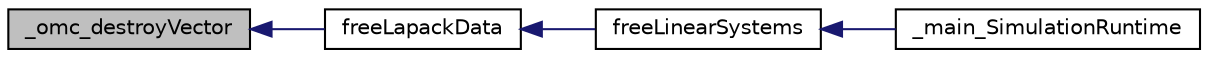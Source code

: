 digraph "_omc_destroyVector"
{
  edge [fontname="Helvetica",fontsize="10",labelfontname="Helvetica",labelfontsize="10"];
  node [fontname="Helvetica",fontsize="10",shape=record];
  rankdir="LR";
  Node34 [label="_omc_destroyVector",height=0.2,width=0.4,color="black", fillcolor="grey75", style="filled", fontcolor="black"];
  Node34 -> Node35 [dir="back",color="midnightblue",fontsize="10",style="solid",fontname="Helvetica"];
  Node35 [label="freeLapackData",height=0.2,width=0.4,color="black", fillcolor="white", style="filled",URL="$d8/d3c/linear_solver_lapack_8h.html#af9df1d057143329960185b08cb4648fa"];
  Node35 -> Node36 [dir="back",color="midnightblue",fontsize="10",style="solid",fontname="Helvetica"];
  Node36 [label="freeLinearSystems",height=0.2,width=0.4,color="black", fillcolor="white", style="filled",URL="$d2/d59/linear_system_8h.html#aad70f1351a049e0444f3282667819516"];
  Node36 -> Node37 [dir="back",color="midnightblue",fontsize="10",style="solid",fontname="Helvetica"];
  Node37 [label="_main_SimulationRuntime",height=0.2,width=0.4,color="black", fillcolor="white", style="filled",URL="$d2/d86/simulation__runtime_8h.html#a764b2c042760259cd617e91d089ab16c"];
}
